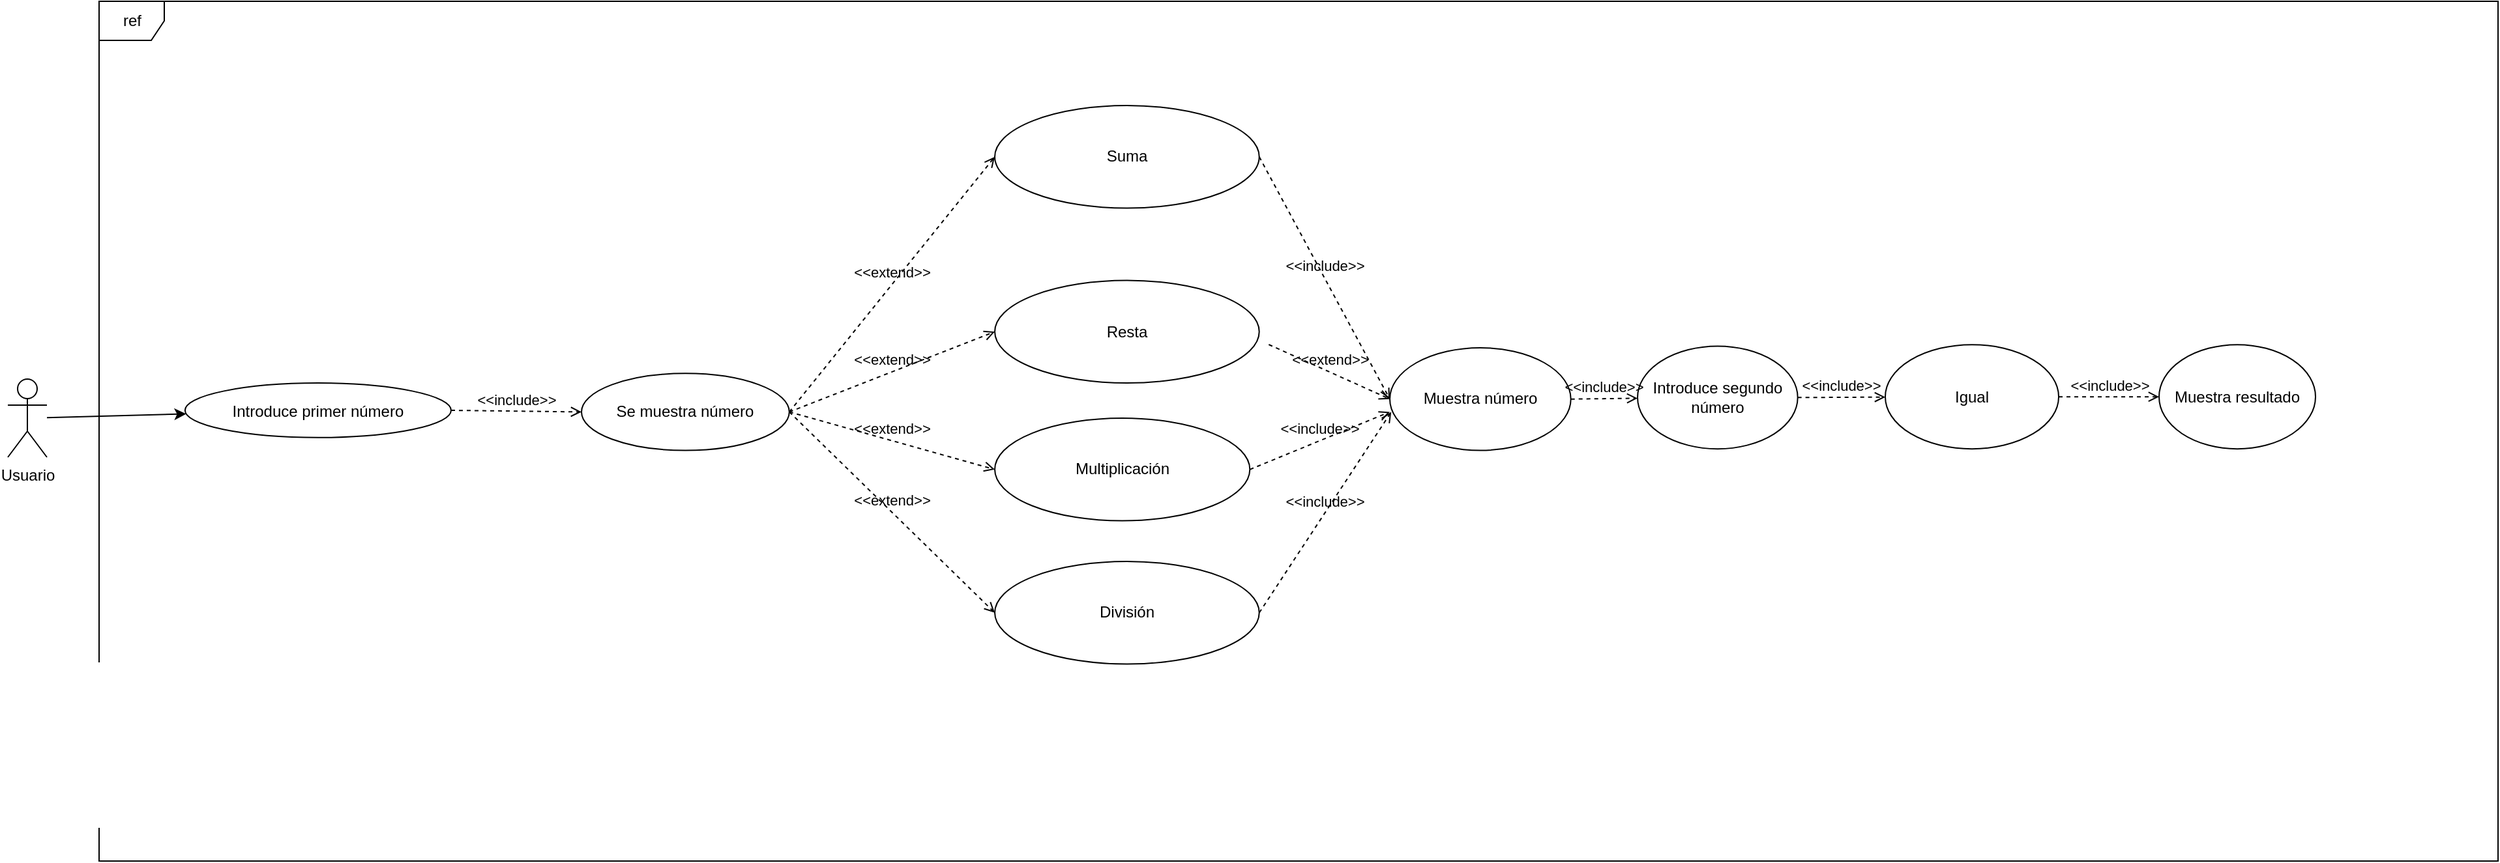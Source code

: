 <mxfile>
    <diagram id="SxJ7FFy2VsVx5GpJ9rM3" name="Página-1">
        <mxGraphModel dx="1374" dy="756" grid="1" gridSize="10" guides="1" tooltips="1" connect="1" arrows="1" fold="1" page="1" pageScale="1" pageWidth="827" pageHeight="1169" math="0" shadow="0">
            <root>
                <mxCell id="0"/>
                <mxCell id="1" parent="0"/>
                <mxCell id="24" style="edgeStyle=none;html=1;" edge="1" parent="1" source="2" target="11">
                    <mxGeometry relative="1" as="geometry"/>
                </mxCell>
                <mxCell id="2" value="Usuario&lt;br&gt;" style="shape=umlActor;verticalLabelPosition=bottom;verticalAlign=top;html=1;" vertex="1" parent="1">
                    <mxGeometry x="70" y="340" width="30" height="60" as="geometry"/>
                </mxCell>
                <mxCell id="9" value="ref" style="shape=umlFrame;tabPosition=left;html=1;boundedLbl=1;labelInHeader=1;width=50;height=30;" vertex="1" parent="1">
                    <mxGeometry x="140" y="50" width="1840" height="660" as="geometry"/>
                </mxCell>
                <mxCell id="11" value="Introduce primer número" style="ellipse;" vertex="1" parent="9">
                    <mxGeometry x="65.92" y="293.06" width="204.08" height="41.87" as="geometry"/>
                </mxCell>
                <mxCell id="19" value="Se muestra número" style="ellipse;whiteSpace=wrap;html=1;" vertex="1" parent="9">
                    <mxGeometry x="369.999" y="285.67" width="159.393" height="59.1" as="geometry"/>
                </mxCell>
                <mxCell id="20" value="Suma" style="ellipse;whiteSpace=wrap;html=1;" vertex="1" parent="9">
                    <mxGeometry x="686.998" y="80" width="202.843" height="78.81" as="geometry"/>
                </mxCell>
                <mxCell id="21" value="Resta" style="ellipse;whiteSpace=wrap;html=1;" vertex="1" parent="9">
                    <mxGeometry x="686.998" y="214.25" width="202.843" height="78.81" as="geometry"/>
                </mxCell>
                <mxCell id="22" value="Multiplicación" style="ellipse;whiteSpace=wrap;html=1;" vertex="1" parent="9">
                    <mxGeometry x="687.003" y="320" width="195.639" height="78.81" as="geometry"/>
                </mxCell>
                <mxCell id="23" value="División" style="ellipse;whiteSpace=wrap;html=1;" vertex="1" parent="9">
                    <mxGeometry x="686.998" y="430" width="202.843" height="78.81" as="geometry"/>
                </mxCell>
                <mxCell id="25" value="&amp;lt;&amp;lt;extend&amp;gt;&amp;gt;" style="html=1;verticalAlign=bottom;labelBackgroundColor=none;endArrow=open;endFill=0;dashed=1;exitX=1;exitY=0.5;exitDx=0;exitDy=0;entryX=0;entryY=0.5;entryDx=0;entryDy=0;" edge="1" parent="9" source="19" target="20">
                    <mxGeometry width="160" relative="1" as="geometry">
                        <mxPoint x="429.873" y="325.075" as="sourcePoint"/>
                        <mxPoint x="728.914" y="325.075" as="targetPoint"/>
                    </mxGeometry>
                </mxCell>
                <mxCell id="27" value="&amp;lt;&amp;lt;extend&amp;gt;&amp;gt;" style="html=1;verticalAlign=bottom;labelBackgroundColor=none;endArrow=open;endFill=0;dashed=1;exitX=1;exitY=0.5;exitDx=0;exitDy=0;entryX=0;entryY=0.5;entryDx=0;entryDy=0;" edge="1" parent="9" source="19" target="22">
                    <mxGeometry width="160" relative="1" as="geometry">
                        <mxPoint x="429.873" y="325.075" as="sourcePoint"/>
                        <mxPoint x="728.914" y="325.075" as="targetPoint"/>
                    </mxGeometry>
                </mxCell>
                <mxCell id="28" value="&amp;lt;&amp;lt;extend&amp;gt;&amp;gt;" style="html=1;verticalAlign=bottom;labelBackgroundColor=none;endArrow=open;endFill=0;dashed=1;exitX=1;exitY=0.5;exitDx=0;exitDy=0;entryX=0;entryY=0.5;entryDx=0;entryDy=0;" edge="1" parent="9" source="19" target="23">
                    <mxGeometry width="160" relative="1" as="geometry">
                        <mxPoint x="429.873" y="325.075" as="sourcePoint"/>
                        <mxPoint x="728.914" y="325.075" as="targetPoint"/>
                    </mxGeometry>
                </mxCell>
                <mxCell id="29" value="&amp;lt;&amp;lt;extend&amp;gt;&amp;gt;" style="html=1;verticalAlign=bottom;labelBackgroundColor=none;endArrow=open;endFill=0;dashed=1;exitX=1;exitY=0.5;exitDx=0;exitDy=0;entryX=0;entryY=0.5;entryDx=0;entryDy=0;" edge="1" parent="9" source="19" target="21">
                    <mxGeometry width="160" relative="1" as="geometry">
                        <mxPoint x="1237.066" y="334.925" as="sourcePoint"/>
                        <mxPoint x="1578.325" y="334.925" as="targetPoint"/>
                    </mxGeometry>
                </mxCell>
                <mxCell id="30" value="Muestra número" style="ellipse;whiteSpace=wrap;html=1;" vertex="1" parent="9">
                    <mxGeometry x="989.995" y="265.96" width="138.842" height="78.81" as="geometry"/>
                </mxCell>
                <mxCell id="31" value="&amp;lt;&amp;lt;include&amp;gt;&amp;gt;" style="html=1;verticalAlign=bottom;labelBackgroundColor=none;endArrow=open;endFill=0;dashed=1;exitX=1;exitY=0.5;exitDx=0;exitDy=0;entryX=0;entryY=0.5;entryDx=0;entryDy=0;" edge="1" parent="9" source="20" target="30">
                    <mxGeometry width="160" relative="1" as="geometry">
                        <mxPoint x="1050.489" y="325.075" as="sourcePoint"/>
                        <mxPoint x="1321.583" y="325.075" as="targetPoint"/>
                    </mxGeometry>
                </mxCell>
                <mxCell id="32" value="&amp;lt;&amp;lt;extend&amp;gt;&amp;gt;" style="html=1;verticalAlign=bottom;labelBackgroundColor=none;endArrow=open;endFill=0;dashed=1;exitX=1.036;exitY=0.625;exitDx=0;exitDy=0;exitPerimeter=0;entryX=0;entryY=0.5;entryDx=0;entryDy=0;" edge="1" parent="9" source="21" target="30">
                    <mxGeometry width="160" relative="1" as="geometry">
                        <mxPoint x="1050.489" y="325.075" as="sourcePoint"/>
                        <mxPoint x="1321.583" y="325.075" as="targetPoint"/>
                    </mxGeometry>
                </mxCell>
                <mxCell id="33" value="&amp;lt;&amp;lt;include&amp;gt;&amp;gt;" style="html=1;verticalAlign=bottom;labelBackgroundColor=none;endArrow=open;endFill=0;dashed=1;exitX=1;exitY=0.5;exitDx=0;exitDy=0;entryX=0;entryY=0.625;entryDx=0;entryDy=0;entryPerimeter=0;" edge="1" parent="9" source="22" target="30">
                    <mxGeometry width="160" relative="1" as="geometry">
                        <mxPoint x="1050.489" y="325.075" as="sourcePoint"/>
                        <mxPoint x="1321.583" y="325.075" as="targetPoint"/>
                    </mxGeometry>
                </mxCell>
                <mxCell id="35" value="&amp;lt;&amp;lt;include&amp;gt;&amp;gt;" style="html=1;verticalAlign=bottom;labelBackgroundColor=none;endArrow=open;endFill=0;dashed=1;exitX=1;exitY=0.5;exitDx=0;exitDy=0;entryX=0.008;entryY=0.625;entryDx=0;entryDy=0;entryPerimeter=0;" edge="1" parent="9" source="23" target="30">
                    <mxGeometry width="160" relative="1" as="geometry">
                        <mxPoint x="1050.489" y="325.075" as="sourcePoint"/>
                        <mxPoint x="1321.583" y="325.075" as="targetPoint"/>
                    </mxGeometry>
                </mxCell>
                <mxCell id="37" value="Introduce segundo número" style="ellipse;whiteSpace=wrap;html=1;" vertex="1" parent="9">
                    <mxGeometry x="1180.0" y="264.77" width="122.826" height="78.81" as="geometry"/>
                </mxCell>
                <mxCell id="36" value="&amp;lt;&amp;lt;include&amp;gt;&amp;gt;" style="html=1;verticalAlign=bottom;labelBackgroundColor=none;endArrow=open;endFill=0;dashed=1;exitX=1;exitY=0.5;exitDx=0;exitDy=0;" edge="1" parent="9" source="30" target="37">
                    <mxGeometry width="160" relative="1" as="geometry">
                        <mxPoint x="771.176" y="325.075" as="sourcePoint"/>
                        <mxPoint x="1434.118" y="305.373" as="targetPoint"/>
                    </mxGeometry>
                </mxCell>
                <mxCell id="13" value="&amp;lt;&amp;lt;include&amp;gt;&amp;gt;" style="html=1;verticalAlign=bottom;labelBackgroundColor=none;endArrow=open;endFill=0;dashed=1;exitX=1;exitY=0.5;exitDx=0;exitDy=0;entryX=0;entryY=0.5;entryDx=0;entryDy=0;" edge="1" parent="9" source="11" target="19">
                    <mxGeometry width="160" relative="1" as="geometry">
                        <mxPoint x="389.489" y="340" as="sourcePoint"/>
                        <mxPoint x="590.949" y="329" as="targetPoint"/>
                    </mxGeometry>
                </mxCell>
                <mxCell id="39" value="Igual" style="ellipse;whiteSpace=wrap;html=1;" vertex="1" parent="9">
                    <mxGeometry x="1369.998" y="263.58" width="133.012" height="80" as="geometry"/>
                </mxCell>
                <mxCell id="40" value="&amp;lt;&amp;lt;include&amp;gt;&amp;gt;" style="html=1;verticalAlign=bottom;labelBackgroundColor=none;endArrow=open;endFill=0;dashed=1;exitX=1;exitY=0.5;exitDx=0;exitDy=0;" edge="1" parent="9" source="37" target="39">
                    <mxGeometry width="160" relative="1" as="geometry">
                        <mxPoint x="1186.024" y="330" as="sourcePoint"/>
                        <mxPoint x="1363.373" y="330" as="targetPoint"/>
                    </mxGeometry>
                </mxCell>
                <mxCell id="41" value="Muestra resultado" style="ellipse;whiteSpace=wrap;html=1;" vertex="1" parent="9">
                    <mxGeometry x="1580" y="263.58" width="120" height="80" as="geometry"/>
                </mxCell>
                <mxCell id="42" value="&amp;lt;&amp;lt;include&amp;gt;&amp;gt;" style="html=1;verticalAlign=bottom;labelBackgroundColor=none;endArrow=open;endFill=0;dashed=1;exitX=1;exitY=0.5;exitDx=0;exitDy=0;" edge="1" parent="9" source="39" target="41">
                    <mxGeometry width="160" relative="1" as="geometry">
                        <mxPoint x="1070" y="330" as="sourcePoint"/>
                        <mxPoint x="1230" y="330" as="targetPoint"/>
                    </mxGeometry>
                </mxCell>
            </root>
        </mxGraphModel>
    </diagram>
</mxfile>